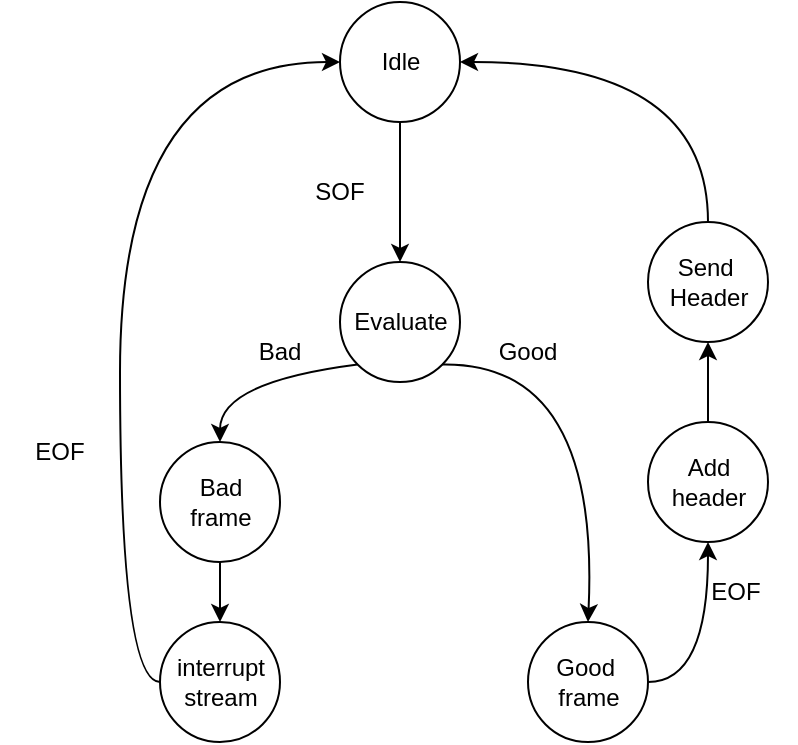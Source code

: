 <mxfile version="17.4.2" type="device" pages="4"><diagram id="m4StFrJrYbT5FVMNDAkQ" name="Page-1"><mxGraphModel dx="1422" dy="1025" grid="1" gridSize="10" guides="1" tooltips="1" connect="1" arrows="1" fold="1" page="1" pageScale="1" pageWidth="827" pageHeight="1169" math="0" shadow="0"><root><mxCell id="0"/><mxCell id="1" parent="0"/><mxCell id="hh__eTk-b0V3TP-qhw_B-10" style="edgeStyle=orthogonalEdgeStyle;rounded=0;orthogonalLoop=1;jettySize=auto;html=1;exitX=0.5;exitY=1;exitDx=0;exitDy=0;entryX=0.5;entryY=0;entryDx=0;entryDy=0;" parent="1" source="hh__eTk-b0V3TP-qhw_B-4" target="hh__eTk-b0V3TP-qhw_B-5" edge="1"><mxGeometry relative="1" as="geometry"/></mxCell><mxCell id="hh__eTk-b0V3TP-qhw_B-4" value="Idle" style="shape=ellipse;html=1;dashed=0;whitespace=wrap;aspect=fixed;perimeter=ellipsePerimeter;" parent="1" vertex="1"><mxGeometry x="370" y="50" width="60" height="60" as="geometry"/></mxCell><mxCell id="hh__eTk-b0V3TP-qhw_B-5" value="Evaluate" style="shape=ellipse;html=1;dashed=0;whitespace=wrap;aspect=fixed;perimeter=ellipsePerimeter;" parent="1" vertex="1"><mxGeometry x="370" y="180" width="60" height="60" as="geometry"/></mxCell><mxCell id="VmQ7VSroE1g4BVAA1qM_-2" style="edgeStyle=orthogonalEdgeStyle;rounded=0;orthogonalLoop=1;jettySize=auto;html=1;exitX=1;exitY=0.5;exitDx=0;exitDy=0;entryX=0.5;entryY=1;entryDx=0;entryDy=0;curved=1;" parent="1" source="hh__eTk-b0V3TP-qhw_B-6" target="VmQ7VSroE1g4BVAA1qM_-1" edge="1"><mxGeometry relative="1" as="geometry"/></mxCell><mxCell id="hh__eTk-b0V3TP-qhw_B-6" value="Good&amp;nbsp;&lt;br&gt;frame" style="shape=ellipse;html=1;dashed=0;whitespace=wrap;aspect=fixed;perimeter=ellipsePerimeter;" parent="1" vertex="1"><mxGeometry x="464" y="360" width="60" height="60" as="geometry"/></mxCell><mxCell id="hh__eTk-b0V3TP-qhw_B-18" style="edgeStyle=orthogonalEdgeStyle;rounded=0;orthogonalLoop=1;jettySize=auto;html=1;exitX=0.5;exitY=1;exitDx=0;exitDy=0;entryX=0.5;entryY=0;entryDx=0;entryDy=0;" parent="1" source="hh__eTk-b0V3TP-qhw_B-7" target="hh__eTk-b0V3TP-qhw_B-9" edge="1"><mxGeometry relative="1" as="geometry"/></mxCell><mxCell id="hh__eTk-b0V3TP-qhw_B-7" value="Bad&lt;br&gt;frame" style="shape=ellipse;html=1;dashed=0;whitespace=wrap;aspect=fixed;perimeter=ellipsePerimeter;" parent="1" vertex="1"><mxGeometry x="280" y="270" width="60" height="60" as="geometry"/></mxCell><mxCell id="hh__eTk-b0V3TP-qhw_B-23" style="edgeStyle=orthogonalEdgeStyle;curved=1;rounded=0;orthogonalLoop=1;jettySize=auto;html=1;exitX=0;exitY=0.5;exitDx=0;exitDy=0;entryX=0;entryY=0.5;entryDx=0;entryDy=0;" parent="1" source="hh__eTk-b0V3TP-qhw_B-9" target="hh__eTk-b0V3TP-qhw_B-4" edge="1"><mxGeometry relative="1" as="geometry"/></mxCell><mxCell id="hh__eTk-b0V3TP-qhw_B-9" value="interrupt&lt;br&gt;stream" style="shape=ellipse;html=1;dashed=0;whitespace=wrap;aspect=fixed;perimeter=ellipsePerimeter;" parent="1" vertex="1"><mxGeometry x="280" y="360" width="60" height="60" as="geometry"/></mxCell><mxCell id="hh__eTk-b0V3TP-qhw_B-12" value="SOF" style="text;html=1;strokeColor=none;fillColor=none;align=center;verticalAlign=middle;whiteSpace=wrap;rounded=0;" parent="1" vertex="1"><mxGeometry x="340" y="130" width="60" height="30" as="geometry"/></mxCell><mxCell id="hh__eTk-b0V3TP-qhw_B-16" value="" style="curved=1;endArrow=classic;html=1;rounded=0;exitX=0;exitY=1;exitDx=0;exitDy=0;entryX=0.5;entryY=0;entryDx=0;entryDy=0;" parent="1" source="hh__eTk-b0V3TP-qhw_B-5" target="hh__eTk-b0V3TP-qhw_B-7" edge="1"><mxGeometry width="50" height="50" relative="1" as="geometry"><mxPoint x="370" y="320" as="sourcePoint"/><mxPoint x="420" y="270" as="targetPoint"/><Array as="points"><mxPoint x="310" y="240"/></Array></mxGeometry></mxCell><mxCell id="hh__eTk-b0V3TP-qhw_B-17" value="" style="curved=1;endArrow=classic;html=1;rounded=0;exitX=1;exitY=1;exitDx=0;exitDy=0;entryX=0.5;entryY=0;entryDx=0;entryDy=0;" parent="1" source="hh__eTk-b0V3TP-qhw_B-5" target="hh__eTk-b0V3TP-qhw_B-6" edge="1"><mxGeometry width="50" height="50" relative="1" as="geometry"><mxPoint x="439.397" y="250.003" as="sourcePoint"/><mxPoint x="360.61" y="288.79" as="targetPoint"/><Array as="points"><mxPoint x="500" y="230"/></Array></mxGeometry></mxCell><mxCell id="hh__eTk-b0V3TP-qhw_B-20" value="EOF" style="text;html=1;strokeColor=none;fillColor=none;align=center;verticalAlign=middle;whiteSpace=wrap;rounded=0;" parent="1" vertex="1"><mxGeometry x="538" y="330" width="60" height="30" as="geometry"/></mxCell><mxCell id="hh__eTk-b0V3TP-qhw_B-21" value="Good" style="text;html=1;strokeColor=none;fillColor=none;align=center;verticalAlign=middle;whiteSpace=wrap;rounded=0;" parent="1" vertex="1"><mxGeometry x="434" y="210" width="60" height="30" as="geometry"/></mxCell><mxCell id="hh__eTk-b0V3TP-qhw_B-22" value="Bad" style="text;html=1;strokeColor=none;fillColor=none;align=center;verticalAlign=middle;whiteSpace=wrap;rounded=0;" parent="1" vertex="1"><mxGeometry x="310" y="210" width="60" height="30" as="geometry"/></mxCell><mxCell id="hh__eTk-b0V3TP-qhw_B-24" value="EOF" style="text;html=1;strokeColor=none;fillColor=none;align=center;verticalAlign=middle;whiteSpace=wrap;rounded=0;" parent="1" vertex="1"><mxGeometry x="200" y="260" width="60" height="30" as="geometry"/></mxCell><mxCell id="2ZdvGlFPmjHCGZZuNr8i-1" style="edgeStyle=orthogonalEdgeStyle;rounded=0;orthogonalLoop=1;jettySize=auto;html=1;exitX=0.5;exitY=0;exitDx=0;exitDy=0;entryX=0.5;entryY=1;entryDx=0;entryDy=0;endArrow=classic;endFill=1;curved=1;" parent="1" source="VmQ7VSroE1g4BVAA1qM_-1" target="xS38RMAFQyDPEjz8Hj9H-1" edge="1"><mxGeometry relative="1" as="geometry"/></mxCell><mxCell id="VmQ7VSroE1g4BVAA1qM_-1" value="Add&lt;br&gt;header" style="shape=ellipse;html=1;dashed=0;whitespace=wrap;aspect=fixed;perimeter=ellipsePerimeter;" parent="1" vertex="1"><mxGeometry x="524" y="260" width="60" height="60" as="geometry"/></mxCell><mxCell id="2ZdvGlFPmjHCGZZuNr8i-2" style="edgeStyle=orthogonalEdgeStyle;curved=1;rounded=0;orthogonalLoop=1;jettySize=auto;html=1;exitX=0.5;exitY=0;exitDx=0;exitDy=0;entryX=1;entryY=0.5;entryDx=0;entryDy=0;endArrow=classic;endFill=1;" parent="1" source="xS38RMAFQyDPEjz8Hj9H-1" target="hh__eTk-b0V3TP-qhw_B-4" edge="1"><mxGeometry relative="1" as="geometry"/></mxCell><mxCell id="xS38RMAFQyDPEjz8Hj9H-1" value="Send&amp;nbsp;&lt;br&gt;Header" style="shape=ellipse;html=1;dashed=0;whitespace=wrap;aspect=fixed;perimeter=ellipsePerimeter;" parent="1" vertex="1"><mxGeometry x="524" y="160" width="60" height="60" as="geometry"/></mxCell></root></mxGraphModel></diagram><diagram id="M4WZicV469R8QLiKNT86" name="Page-2"><mxGraphModel dx="2249" dy="1025" grid="1" gridSize="10" guides="1" tooltips="1" connect="1" arrows="1" fold="1" page="1" pageScale="1" pageWidth="827" pageHeight="1169" math="0" shadow="0"><root><mxCell id="0"/><mxCell id="1" parent="0"/><mxCell id="hK7jlEs4atZ8HCxLBEQz-1" value="FMAC_Filter" style="rounded=0;whiteSpace=wrap;html=1;" parent="1" vertex="1"><mxGeometry x="260" y="120" width="120" height="60" as="geometry"/></mxCell><mxCell id="hK7jlEs4atZ8HCxLBEQz-2" style="edgeStyle=orthogonalEdgeStyle;rounded=0;orthogonalLoop=1;jettySize=auto;html=1;entryX=0;entryY=0.5;entryDx=0;entryDy=0;endArrow=none;endFill=0;" parent="1" source="hK7jlEs4atZ8HCxLBEQz-3" target="hK7jlEs4atZ8HCxLBEQz-1" edge="1"><mxGeometry x="400" y="420" relative="1" as="geometry"/></mxCell><mxCell id="hK7jlEs4atZ8HCxLBEQz-3" value="FMAC" style="rounded=0;whiteSpace=wrap;html=1;" parent="1" vertex="1"><mxGeometry x="70" y="120" width="120" height="60" as="geometry"/></mxCell><mxCell id="hK7jlEs4atZ8HCxLBEQz-4" value="CircBuffer" style="rounded=0;whiteSpace=wrap;html=1;" parent="1" vertex="1"><mxGeometry x="470" y="120" width="120" height="60" as="geometry"/></mxCell><mxCell id="hK7jlEs4atZ8HCxLBEQz-5" value="" style="endArrow=none;html=1;rounded=0;exitX=1;exitY=0.25;exitDx=0;exitDy=0;" parent="1" source="hK7jlEs4atZ8HCxLBEQz-1" edge="1"><mxGeometry width="50" height="50" relative="1" as="geometry"><mxPoint x="420" y="160" as="sourcePoint"/><mxPoint x="470" y="135" as="targetPoint"/></mxGeometry></mxCell><mxCell id="hK7jlEs4atZ8HCxLBEQz-6" value="" style="endArrow=none;html=1;rounded=0;" parent="1" edge="1"><mxGeometry width="50" height="50" relative="1" as="geometry"><mxPoint x="400" y="150" as="sourcePoint"/><mxPoint x="420" y="120" as="targetPoint"/></mxGeometry></mxCell><mxCell id="hK7jlEs4atZ8HCxLBEQz-7" value="19" style="text;html=1;strokeColor=none;fillColor=none;align=center;verticalAlign=middle;whiteSpace=wrap;rounded=0;" parent="1" vertex="1"><mxGeometry x="380" y="92" width="60" height="30" as="geometry"/></mxCell><mxCell id="hK7jlEs4atZ8HCxLBEQz-8" value="filter_bus" style="text;html=1;strokeColor=none;fillColor=none;align=center;verticalAlign=middle;whiteSpace=wrap;rounded=0;" parent="1" vertex="1"><mxGeometry x="413" y="113" width="60" height="30" as="geometry"/></mxCell><mxCell id="hK7jlEs4atZ8HCxLBEQz-9" value="" style="rounded=1;whiteSpace=wrap;html=1;fillColor=none;dashed=1;" parent="1" vertex="1"><mxGeometry x="60" y="70" width="560" height="180" as="geometry"/></mxCell><mxCell id="hK7jlEs4atZ8HCxLBEQz-10" value="AXI-S" style="text;html=1;strokeColor=none;fillColor=none;align=center;verticalAlign=middle;whiteSpace=wrap;rounded=0;" parent="1" vertex="1"><mxGeometry x="195" y="126" width="60" height="30" as="geometry"/></mxCell><mxCell id="hK7jlEs4atZ8HCxLBEQz-11" value="FShark" style="text;html=1;strokeColor=none;fillColor=none;align=center;verticalAlign=middle;whiteSpace=wrap;rounded=0;dashed=1;" parent="1" vertex="1"><mxGeometry x="100" y="70" width="60" height="30" as="geometry"/></mxCell><mxCell id="hK7jlEs4atZ8HCxLBEQz-14" value="" style="group" parent="1" vertex="1" connectable="0"><mxGeometry x="120" y="430" width="60" height="120" as="geometry"/></mxCell><mxCell id="hK7jlEs4atZ8HCxLBEQz-12" value="" style="rounded=0;whiteSpace=wrap;html=1;rotation=-90;" parent="hK7jlEs4atZ8HCxLBEQz-14" vertex="1"><mxGeometry x="-30" y="30" width="120" height="60" as="geometry"/></mxCell><mxCell id="hK7jlEs4atZ8HCxLBEQz-13" value="" style="triangle;whiteSpace=wrap;html=1;rotation=-90;" parent="hK7jlEs4atZ8HCxLBEQz-14" vertex="1"><mxGeometry x="24.0" y="108" width="10" height="13.33" as="geometry"/></mxCell><mxCell id="hK7jlEs4atZ8HCxLBEQz-15" value="Head" style="text;html=1;strokeColor=none;fillColor=none;align=center;verticalAlign=middle;whiteSpace=wrap;rounded=0;" parent="1" vertex="1"><mxGeometry x="190" y="435" width="60" height="30" as="geometry"/></mxCell><mxCell id="hK7jlEs4atZ8HCxLBEQz-28" style="edgeStyle=orthogonalEdgeStyle;rounded=0;orthogonalLoop=1;jettySize=auto;html=1;exitX=1;exitY=0.5;exitDx=0;exitDy=0;entryX=0;entryY=0.25;entryDx=0;entryDy=0;endArrow=none;endFill=0;" parent="1" source="hK7jlEs4atZ8HCxLBEQz-16" target="hK7jlEs4atZ8HCxLBEQz-17" edge="1"><mxGeometry relative="1" as="geometry"/></mxCell><mxCell id="hK7jlEs4atZ8HCxLBEQz-16" value="-" style="rounded=0;whiteSpace=wrap;html=1;" parent="1" vertex="1"><mxGeometry x="260" y="600" width="20" height="20" as="geometry"/></mxCell><mxCell id="hK7jlEs4atZ8HCxLBEQz-29" style="edgeStyle=orthogonalEdgeStyle;rounded=0;orthogonalLoop=1;jettySize=auto;html=1;exitX=1;exitY=0.5;exitDx=0;exitDy=0;entryX=0;entryY=0.65;entryDx=0;entryDy=3;entryPerimeter=0;endArrow=none;endFill=0;" parent="1" source="hK7jlEs4atZ8HCxLBEQz-17" target="hK7jlEs4atZ8HCxLBEQz-18" edge="1"><mxGeometry relative="1" as="geometry"/></mxCell><mxCell id="hK7jlEs4atZ8HCxLBEQz-17" value="-" style="rounded=0;whiteSpace=wrap;html=1;" parent="1" vertex="1"><mxGeometry x="330" y="605" width="20" height="20" as="geometry"/></mxCell><mxCell id="hK7jlEs4atZ8HCxLBEQz-31" style="edgeStyle=orthogonalEdgeStyle;rounded=0;orthogonalLoop=1;jettySize=auto;html=1;exitX=1;exitY=0.5;exitDx=0;exitDy=-5;exitPerimeter=0;entryX=0;entryY=0.5;entryDx=0;entryDy=0;endArrow=none;endFill=0;" parent="1" source="hK7jlEs4atZ8HCxLBEQz-18" target="hK7jlEs4atZ8HCxLBEQz-30" edge="1"><mxGeometry relative="1" as="geometry"/></mxCell><mxCell id="hK7jlEs4atZ8HCxLBEQz-18" value="Mux" style="shadow=0;dashed=0;align=center;html=1;strokeWidth=1;shape=mxgraph.electrical.abstract.mux2;" parent="1" vertex="1"><mxGeometry x="390" y="465" width="80" height="120" as="geometry"/></mxCell><mxCell id="hK7jlEs4atZ8HCxLBEQz-19" style="edgeStyle=orthogonalEdgeStyle;rounded=0;orthogonalLoop=1;jettySize=auto;html=1;exitX=0.75;exitY=1;exitDx=0;exitDy=0;entryX=0;entryY=0.217;entryDx=0;entryDy=3;entryPerimeter=0;endArrow=none;endFill=0;" parent="1" source="hK7jlEs4atZ8HCxLBEQz-12" target="hK7jlEs4atZ8HCxLBEQz-18" edge="1"><mxGeometry relative="1" as="geometry"/></mxCell><mxCell id="hK7jlEs4atZ8HCxLBEQz-20" value="" style="endArrow=none;html=1;rounded=0;entryX=0;entryY=0.75;entryDx=0;entryDy=0;" parent="1" target="hK7jlEs4atZ8HCxLBEQz-16" edge="1"><mxGeometry width="50" height="50" relative="1" as="geometry"><mxPoint x="200" y="615" as="sourcePoint"/><mxPoint x="230" y="680" as="targetPoint"/></mxGeometry></mxCell><mxCell id="hK7jlEs4atZ8HCxLBEQz-21" value="tdata" style="text;html=1;strokeColor=none;fillColor=none;align=center;verticalAlign=middle;whiteSpace=wrap;rounded=0;" parent="1" vertex="1"><mxGeometry x="150" y="600" width="60" height="30" as="geometry"/></mxCell><mxCell id="hK7jlEs4atZ8HCxLBEQz-22" value="" style="endArrow=none;html=1;rounded=0;entryX=0.375;entryY=1;entryDx=10;entryDy=0;entryPerimeter=0;" parent="1" target="hK7jlEs4atZ8HCxLBEQz-18" edge="1"><mxGeometry width="50" height="50" relative="1" as="geometry"><mxPoint x="430" y="640" as="sourcePoint"/><mxPoint x="290" y="690" as="targetPoint"/></mxGeometry></mxCell><mxCell id="hK7jlEs4atZ8HCxLBEQz-23" value="addHeader" style="text;html=1;strokeColor=none;fillColor=none;align=center;verticalAlign=middle;whiteSpace=wrap;rounded=0;" parent="1" vertex="1"><mxGeometry x="400" y="635" width="60" height="30" as="geometry"/></mxCell><mxCell id="hK7jlEs4atZ8HCxLBEQz-25" value="" style="endArrow=none;html=1;rounded=0;entryX=0;entryY=0.25;entryDx=0;entryDy=0;" parent="1" target="hK7jlEs4atZ8HCxLBEQz-16" edge="1"><mxGeometry width="50" height="50" relative="1" as="geometry"><mxPoint x="240" y="460" as="sourcePoint"/><mxPoint x="240" y="610" as="targetPoint"/><Array as="points"><mxPoint x="240" y="605"/></Array></mxGeometry></mxCell><mxCell id="hK7jlEs4atZ8HCxLBEQz-26" value="2.U" style="text;html=1;strokeColor=none;fillColor=none;align=center;verticalAlign=middle;whiteSpace=wrap;rounded=0;" parent="1" vertex="1"><mxGeometry x="280" y="630" width="60" height="30" as="geometry"/></mxCell><mxCell id="hK7jlEs4atZ8HCxLBEQz-27" value="" style="endArrow=none;html=1;rounded=0;entryX=0;entryY=0.75;entryDx=0;entryDy=0;" parent="1" target="hK7jlEs4atZ8HCxLBEQz-17" edge="1"><mxGeometry width="50" height="50" relative="1" as="geometry"><mxPoint x="310" y="639" as="sourcePoint"/><mxPoint x="360" y="620" as="targetPoint"/><Array as="points"><mxPoint x="310" y="620"/></Array></mxGeometry></mxCell><mxCell id="hK7jlEs4atZ8HCxLBEQz-30" value="BRAM" style="whiteSpace=wrap;html=1;aspect=fixed;" parent="1" vertex="1"><mxGeometry x="570" y="480" width="80" height="80" as="geometry"/></mxCell><mxCell id="UsrIGAIpD1R8NeFGmr4h-4" style="edgeStyle=orthogonalEdgeStyle;curved=1;rounded=0;orthogonalLoop=1;jettySize=auto;html=1;entryX=0.75;entryY=0;entryDx=0;entryDy=0;endArrow=classic;endFill=1;" parent="1" target="hK7jlEs4atZ8HCxLBEQz-12" edge="1"><mxGeometry relative="1" as="geometry"><mxPoint x="40" y="460" as="sourcePoint"/></mxGeometry></mxCell><mxCell id="UsrIGAIpD1R8NeFGmr4h-7" style="edgeStyle=orthogonalEdgeStyle;rounded=0;orthogonalLoop=1;jettySize=auto;html=1;exitX=0.5;exitY=0;exitDx=0;exitDy=0;entryX=0;entryY=0.75;entryDx=0;entryDy=0;endArrow=none;endFill=0;" parent="1" source="UsrIGAIpD1R8NeFGmr4h-2" target="UsrIGAIpD1R8NeFGmr4h-6" edge="1"><mxGeometry relative="1" as="geometry"><Array as="points"><mxPoint y="490"/><mxPoint y="465"/></Array></mxGeometry></mxCell><mxCell id="UsrIGAIpD1R8NeFGmr4h-2" value="1.U" style="text;html=1;strokeColor=none;fillColor=none;align=center;verticalAlign=middle;whiteSpace=wrap;rounded=0;" parent="1" vertex="1"><mxGeometry x="-20" y="490" width="60" height="30" as="geometry"/></mxCell><mxCell id="UsrIGAIpD1R8NeFGmr4h-5" value="" style="endArrow=none;html=1;rounded=0;exitX=-0.069;exitY=0.843;exitDx=0;exitDy=0;exitPerimeter=0;edgeStyle=orthogonalEdgeStyle;entryX=0;entryY=0.25;entryDx=0;entryDy=0;" parent="1" source="hK7jlEs4atZ8HCxLBEQz-15" target="UsrIGAIpD1R8NeFGmr4h-6" edge="1"><mxGeometry width="50" height="50" relative="1" as="geometry"><mxPoint x="140" y="450" as="sourcePoint"/><mxPoint x="30" y="430" as="targetPoint"/><Array as="points"><mxPoint x="200" y="460"/><mxPoint x="200" y="390"/><mxPoint x="10" y="390"/><mxPoint x="10" y="455"/></Array></mxGeometry></mxCell><mxCell id="UsrIGAIpD1R8NeFGmr4h-6" value="+" style="rounded=0;whiteSpace=wrap;html=1;" parent="1" vertex="1"><mxGeometry x="20" y="450" width="20" height="20" as="geometry"/></mxCell><mxCell id="UsrIGAIpD1R8NeFGmr4h-8" value="" style="endArrow=none;html=1;rounded=0;entryX=0.25;entryY=0;entryDx=0;entryDy=0;" parent="1" target="hK7jlEs4atZ8HCxLBEQz-12" edge="1"><mxGeometry width="50" height="50" relative="1" as="geometry"><mxPoint x="60" y="520" as="sourcePoint"/><mxPoint x="90" y="540" as="targetPoint"/></mxGeometry></mxCell><mxCell id="UsrIGAIpD1R8NeFGmr4h-9" value="valid" style="text;html=1;strokeColor=none;fillColor=none;align=center;verticalAlign=middle;whiteSpace=wrap;rounded=0;" parent="1" vertex="1"><mxGeometry x="10" y="505" width="60" height="30" as="geometry"/></mxCell><mxCell id="UsrIGAIpD1R8NeFGmr4h-10" value="en" style="text;html=1;strokeColor=none;fillColor=none;align=center;verticalAlign=middle;whiteSpace=wrap;rounded=0;" parent="1" vertex="1"><mxGeometry x="97" y="504" width="60" height="30" as="geometry"/></mxCell><mxCell id="UsrIGAIpD1R8NeFGmr4h-11" value="address" style="text;html=1;strokeColor=none;fillColor=none;align=center;verticalAlign=middle;whiteSpace=wrap;rounded=0;" parent="1" vertex="1"><mxGeometry x="460" y="500" width="60" height="30" as="geometry"/></mxCell><mxCell id="UsrIGAIpD1R8NeFGmr4h-20" style="edgeStyle=orthogonalEdgeStyle;rounded=0;orthogonalLoop=1;jettySize=auto;html=1;exitX=0.375;exitY=1;exitDx=10;exitDy=0;exitPerimeter=0;entryX=0.5;entryY=0;entryDx=0;entryDy=0;endArrow=none;endFill=0;" parent="1" source="UsrIGAIpD1R8NeFGmr4h-15" target="UsrIGAIpD1R8NeFGmr4h-19" edge="1"><mxGeometry relative="1" as="geometry"/></mxCell><mxCell id="UsrIGAIpD1R8NeFGmr4h-21" style="edgeStyle=orthogonalEdgeStyle;rounded=0;orthogonalLoop=1;jettySize=auto;html=1;exitX=0;exitY=0.65;exitDx=0;exitDy=3;exitPerimeter=0;endArrow=none;endFill=0;startArrow=none;" parent="1" source="UsrIGAIpD1R8NeFGmr4h-41" edge="1"><mxGeometry relative="1" as="geometry"><mxPoint x="290" y="960" as="targetPoint"/></mxGeometry></mxCell><mxCell id="UsrIGAIpD1R8NeFGmr4h-55" style="edgeStyle=orthogonalEdgeStyle;rounded=0;orthogonalLoop=1;jettySize=auto;html=1;exitX=1;exitY=0.5;exitDx=0;exitDy=-5;exitPerimeter=0;entryX=0;entryY=0.217;entryDx=0;entryDy=3;entryPerimeter=0;endArrow=none;endFill=0;" parent="1" source="UsrIGAIpD1R8NeFGmr4h-15" target="UsrIGAIpD1R8NeFGmr4h-49" edge="1"><mxGeometry relative="1" as="geometry"/></mxCell><mxCell id="UsrIGAIpD1R8NeFGmr4h-15" value="Mux" style="shadow=0;dashed=0;align=center;html=1;strokeWidth=1;shape=mxgraph.electrical.abstract.mux2;" parent="1" vertex="1"><mxGeometry x="393" y="840" width="80" height="120" as="geometry"/></mxCell><mxCell id="UsrIGAIpD1R8NeFGmr4h-19" value="flushFrame" style="text;html=1;strokeColor=none;fillColor=none;align=center;verticalAlign=middle;whiteSpace=wrap;rounded=0;" parent="1" vertex="1"><mxGeometry x="403" y="1000" width="60" height="30" as="geometry"/></mxCell><mxCell id="UsrIGAIpD1R8NeFGmr4h-28" value="" style="group" parent="1" vertex="1" connectable="0"><mxGeometry x="160" y="810" width="60" height="120" as="geometry"/></mxCell><mxCell id="UsrIGAIpD1R8NeFGmr4h-29" value="" style="rounded=0;whiteSpace=wrap;html=1;rotation=-90;" parent="UsrIGAIpD1R8NeFGmr4h-28" vertex="1"><mxGeometry x="-30" y="30" width="120" height="60" as="geometry"/></mxCell><mxCell id="UsrIGAIpD1R8NeFGmr4h-30" value="" style="triangle;whiteSpace=wrap;html=1;rotation=-90;" parent="UsrIGAIpD1R8NeFGmr4h-28" vertex="1"><mxGeometry x="24.0" y="108" width="10" height="13.33" as="geometry"/></mxCell><mxCell id="UsrIGAIpD1R8NeFGmr4h-31" style="edgeStyle=orthogonalEdgeStyle;curved=1;rounded=0;orthogonalLoop=1;jettySize=auto;html=1;entryX=0.75;entryY=0;entryDx=0;entryDy=0;endArrow=classic;endFill=1;" parent="1" target="UsrIGAIpD1R8NeFGmr4h-29" edge="1"><mxGeometry relative="1" as="geometry"><mxPoint x="80" y="840" as="sourcePoint"/></mxGeometry></mxCell><mxCell id="UsrIGAIpD1R8NeFGmr4h-32" style="edgeStyle=orthogonalEdgeStyle;rounded=0;orthogonalLoop=1;jettySize=auto;html=1;exitX=0.5;exitY=0;exitDx=0;exitDy=0;entryX=0;entryY=0.75;entryDx=0;entryDy=0;endArrow=none;endFill=0;" parent="1" source="UsrIGAIpD1R8NeFGmr4h-33" target="UsrIGAIpD1R8NeFGmr4h-35" edge="1"><mxGeometry relative="1" as="geometry"><Array as="points"><mxPoint x="40" y="870"/><mxPoint x="40" y="845"/></Array></mxGeometry></mxCell><mxCell id="UsrIGAIpD1R8NeFGmr4h-33" value="1.U" style="text;html=1;strokeColor=none;fillColor=none;align=center;verticalAlign=middle;whiteSpace=wrap;rounded=0;" parent="1" vertex="1"><mxGeometry x="20" y="870" width="60" height="30" as="geometry"/></mxCell><mxCell id="UsrIGAIpD1R8NeFGmr4h-34" value="" style="endArrow=none;html=1;rounded=0;exitX=0.75;exitY=1;exitDx=0;exitDy=0;edgeStyle=orthogonalEdgeStyle;entryX=0;entryY=0.25;entryDx=0;entryDy=0;" parent="1" source="UsrIGAIpD1R8NeFGmr4h-29" target="UsrIGAIpD1R8NeFGmr4h-35" edge="1"><mxGeometry width="50" height="50" relative="1" as="geometry"><mxPoint x="225.86" y="840.29" as="sourcePoint"/><mxPoint x="70" y="810" as="targetPoint"/><Array as="points"><mxPoint x="240" y="840"/><mxPoint x="240" y="770"/><mxPoint x="50" y="770"/><mxPoint x="50" y="835"/></Array></mxGeometry></mxCell><mxCell id="UsrIGAIpD1R8NeFGmr4h-35" value="+" style="rounded=0;whiteSpace=wrap;html=1;" parent="1" vertex="1"><mxGeometry x="60" y="830" width="20" height="20" as="geometry"/></mxCell><mxCell id="UsrIGAIpD1R8NeFGmr4h-36" value="" style="endArrow=none;html=1;rounded=0;entryX=0.25;entryY=0;entryDx=0;entryDy=0;" parent="1" target="UsrIGAIpD1R8NeFGmr4h-29" edge="1"><mxGeometry width="50" height="50" relative="1" as="geometry"><mxPoint x="100" y="900" as="sourcePoint"/><mxPoint x="130" y="920" as="targetPoint"/></mxGeometry></mxCell><mxCell id="UsrIGAIpD1R8NeFGmr4h-37" value="valid" style="text;html=1;strokeColor=none;fillColor=none;align=center;verticalAlign=middle;whiteSpace=wrap;rounded=0;" parent="1" vertex="1"><mxGeometry x="50" y="885" width="60" height="30" as="geometry"/></mxCell><mxCell id="UsrIGAIpD1R8NeFGmr4h-38" value="en" style="text;html=1;strokeColor=none;fillColor=none;align=center;verticalAlign=middle;whiteSpace=wrap;rounded=0;" parent="1" vertex="1"><mxGeometry x="137" y="884" width="60" height="30" as="geometry"/></mxCell><mxCell id="UsrIGAIpD1R8NeFGmr4h-39" value="" style="endArrow=none;html=1;rounded=0;exitX=0;exitY=0.217;exitDx=0;exitDy=3;exitPerimeter=0;entryX=0.75;entryY=1;entryDx=0;entryDy=0;" parent="1" source="UsrIGAIpD1R8NeFGmr4h-15" target="UsrIGAIpD1R8NeFGmr4h-29" edge="1"><mxGeometry width="50" height="50" relative="1" as="geometry"><mxPoint x="320" y="880" as="sourcePoint"/><mxPoint x="370" y="830" as="targetPoint"/><Array as="points"><mxPoint x="360" y="869"/><mxPoint x="360" y="840"/></Array></mxGeometry></mxCell><mxCell id="UsrIGAIpD1R8NeFGmr4h-40" value="Head" style="text;html=1;strokeColor=none;fillColor=none;align=center;verticalAlign=middle;whiteSpace=wrap;rounded=0;" parent="1" vertex="1"><mxGeometry x="230" y="820" width="60" height="30" as="geometry"/></mxCell><mxCell id="UsrIGAIpD1R8NeFGmr4h-41" value="-" style="rounded=0;whiteSpace=wrap;html=1;" parent="1" vertex="1"><mxGeometry x="270" y="950" width="20" height="20" as="geometry"/></mxCell><mxCell id="UsrIGAIpD1R8NeFGmr4h-42" value="" style="edgeStyle=orthogonalEdgeStyle;rounded=0;orthogonalLoop=1;jettySize=auto;html=1;exitX=0;exitY=0.65;exitDx=0;exitDy=3;exitPerimeter=0;endArrow=none;endFill=0;" parent="1" source="UsrIGAIpD1R8NeFGmr4h-15" target="UsrIGAIpD1R8NeFGmr4h-41" edge="1"><mxGeometry relative="1" as="geometry"><mxPoint x="290" y="960" as="targetPoint"/><mxPoint x="393" y="921" as="sourcePoint"/></mxGeometry></mxCell><mxCell id="UsrIGAIpD1R8NeFGmr4h-43" style="edgeStyle=orthogonalEdgeStyle;rounded=0;orthogonalLoop=1;jettySize=auto;html=1;exitX=0.75;exitY=1;exitDx=0;exitDy=0;entryX=0;entryY=0.25;entryDx=0;entryDy=0;endArrow=none;endFill=0;" parent="1" source="UsrIGAIpD1R8NeFGmr4h-29" target="UsrIGAIpD1R8NeFGmr4h-41" edge="1"><mxGeometry relative="1" as="geometry"/></mxCell><mxCell id="UsrIGAIpD1R8NeFGmr4h-45" style="edgeStyle=orthogonalEdgeStyle;rounded=0;orthogonalLoop=1;jettySize=auto;html=1;exitX=1;exitY=0.5;exitDx=0;exitDy=0;entryX=0;entryY=0.75;entryDx=0;entryDy=0;endArrow=none;endFill=0;" parent="1" source="UsrIGAIpD1R8NeFGmr4h-44" target="UsrIGAIpD1R8NeFGmr4h-41" edge="1"><mxGeometry relative="1" as="geometry"/></mxCell><mxCell id="UsrIGAIpD1R8NeFGmr4h-44" value="tdata" style="text;html=1;strokeColor=none;fillColor=none;align=center;verticalAlign=middle;whiteSpace=wrap;rounded=0;" parent="1" vertex="1"><mxGeometry x="170" y="970" width="60" height="30" as="geometry"/></mxCell><mxCell id="UsrIGAIpD1R8NeFGmr4h-46" style="edgeStyle=orthogonalEdgeStyle;rounded=0;orthogonalLoop=1;jettySize=auto;html=1;exitX=1;exitY=0.5;exitDx=0;exitDy=0;entryX=0;entryY=0.65;entryDx=0;entryDy=3;entryPerimeter=0;endArrow=none;endFill=0;" parent="1" source="UsrIGAIpD1R8NeFGmr4h-47" target="UsrIGAIpD1R8NeFGmr4h-49" edge="1"><mxGeometry relative="1" as="geometry"/></mxCell><mxCell id="UsrIGAIpD1R8NeFGmr4h-58" style="edgeStyle=orthogonalEdgeStyle;rounded=0;orthogonalLoop=1;jettySize=auto;html=1;exitX=0;exitY=0.25;exitDx=0;exitDy=0;endArrow=none;endFill=0;" parent="1" source="UsrIGAIpD1R8NeFGmr4h-47" edge="1"><mxGeometry relative="1" as="geometry"><mxPoint x="250" y="985" as="targetPoint"/><Array as="points"><mxPoint x="480" y="985"/><mxPoint x="480" y="1040"/><mxPoint x="250" y="1040"/></Array></mxGeometry></mxCell><mxCell id="UsrIGAIpD1R8NeFGmr4h-47" value="-" style="rounded=0;whiteSpace=wrap;html=1;" parent="1" vertex="1"><mxGeometry x="520" y="980" width="20" height="20" as="geometry"/></mxCell><mxCell id="UsrIGAIpD1R8NeFGmr4h-48" style="edgeStyle=orthogonalEdgeStyle;rounded=0;orthogonalLoop=1;jettySize=auto;html=1;exitX=1;exitY=0.5;exitDx=0;exitDy=-5;exitPerimeter=0;entryX=0;entryY=0.5;entryDx=0;entryDy=0;endArrow=none;endFill=0;" parent="1" source="UsrIGAIpD1R8NeFGmr4h-49" target="UsrIGAIpD1R8NeFGmr4h-53" edge="1"><mxGeometry relative="1" as="geometry"/></mxCell><mxCell id="UsrIGAIpD1R8NeFGmr4h-49" value="Mux" style="shadow=0;dashed=0;align=center;html=1;strokeWidth=1;shape=mxgraph.electrical.abstract.mux2;" parent="1" vertex="1"><mxGeometry x="580" y="840" width="80" height="120" as="geometry"/></mxCell><mxCell id="UsrIGAIpD1R8NeFGmr4h-50" value="" style="endArrow=none;html=1;rounded=0;entryX=0.375;entryY=1;entryDx=10;entryDy=0;entryPerimeter=0;" parent="1" target="UsrIGAIpD1R8NeFGmr4h-49" edge="1"><mxGeometry width="50" height="50" relative="1" as="geometry"><mxPoint x="620" y="1015" as="sourcePoint"/><mxPoint x="480" y="1065" as="targetPoint"/></mxGeometry></mxCell><mxCell id="UsrIGAIpD1R8NeFGmr4h-51" value="addHeader" style="text;html=1;strokeColor=none;fillColor=none;align=center;verticalAlign=middle;whiteSpace=wrap;rounded=0;" parent="1" vertex="1"><mxGeometry x="590" y="1010" width="60" height="30" as="geometry"/></mxCell><mxCell id="UsrIGAIpD1R8NeFGmr4h-52" value="" style="endArrow=none;html=1;rounded=0;entryX=0;entryY=0.75;entryDx=0;entryDy=0;" parent="1" target="UsrIGAIpD1R8NeFGmr4h-47" edge="1"><mxGeometry width="50" height="50" relative="1" as="geometry"><mxPoint x="500" y="1014" as="sourcePoint"/><mxPoint x="550" y="995" as="targetPoint"/><Array as="points"><mxPoint x="500" y="995"/></Array></mxGeometry></mxCell><mxCell id="UsrIGAIpD1R8NeFGmr4h-53" value="BRAM" style="whiteSpace=wrap;html=1;aspect=fixed;" parent="1" vertex="1"><mxGeometry x="760" y="855" width="80" height="80" as="geometry"/></mxCell><mxCell id="UsrIGAIpD1R8NeFGmr4h-54" value="address" style="text;html=1;strokeColor=none;fillColor=none;align=center;verticalAlign=middle;whiteSpace=wrap;rounded=0;" parent="1" vertex="1"><mxGeometry x="650" y="875" width="60" height="30" as="geometry"/></mxCell><mxCell id="UsrIGAIpD1R8NeFGmr4h-56" value="2.U" style="text;html=1;strokeColor=none;fillColor=none;align=center;verticalAlign=middle;whiteSpace=wrap;rounded=0;" parent="1" vertex="1"><mxGeometry x="469" y="1008" width="60" height="30" as="geometry"/></mxCell><mxCell id="UsrIGAIpD1R8NeFGmr4h-59" value="Head" style="text;html=1;strokeColor=none;fillColor=none;align=center;verticalAlign=middle;whiteSpace=wrap;rounded=0;" parent="1" vertex="1"><mxGeometry x="470" y="870" width="60" height="30" as="geometry"/></mxCell></root></mxGraphModel></diagram><diagram id="HyoDuWf5V2j_KzUJ7k0m" name="Page-3"><mxGraphModel dx="1422" dy="1025" grid="1" gridSize="10" guides="1" tooltips="1" connect="1" arrows="1" fold="1" page="1" pageScale="1" pageWidth="827" pageHeight="1169" math="0" shadow="0"><root><mxCell id="0"/><mxCell id="1" parent="0"/><mxCell id="Fbqycj3SO1hb0_8Y09KB-1" value="" style="group" parent="1" vertex="1" connectable="0"><mxGeometry x="40" y="120" width="60" height="120" as="geometry"/></mxCell><mxCell id="Fbqycj3SO1hb0_8Y09KB-2" value="Head" style="rounded=0;whiteSpace=wrap;html=1;rotation=-90;" parent="Fbqycj3SO1hb0_8Y09KB-1" vertex="1"><mxGeometry x="-30" y="30" width="120" height="60" as="geometry"/></mxCell><mxCell id="Fbqycj3SO1hb0_8Y09KB-3" value="" style="triangle;whiteSpace=wrap;html=1;rotation=-90;" parent="Fbqycj3SO1hb0_8Y09KB-1" vertex="1"><mxGeometry x="24.0" y="108" width="10" height="13.33" as="geometry"/></mxCell><mxCell id="Fbqycj3SO1hb0_8Y09KB-53" style="edgeStyle=orthogonalEdgeStyle;rounded=0;orthogonalLoop=1;jettySize=auto;html=1;exitX=1;exitY=0.5;exitDx=0;exitDy=0;entryX=0.5;entryY=0;entryDx=0;entryDy=0;fontSize=8;endArrow=none;endFill=0;" parent="1" source="Fbqycj3SO1hb0_8Y09KB-4" target="Fbqycj3SO1hb0_8Y09KB-51" edge="1"><mxGeometry relative="1" as="geometry"/></mxCell><mxCell id="Fbqycj3SO1hb0_8Y09KB-4" value="==" style="whiteSpace=wrap;html=1;aspect=fixed;" parent="1" vertex="1"><mxGeometry x="230" y="400" width="20" height="20" as="geometry"/></mxCell><mxCell id="Fbqycj3SO1hb0_8Y09KB-5" value="" style="group" parent="1" vertex="1" connectable="0"><mxGeometry x="40" y="260" width="60" height="120" as="geometry"/></mxCell><mxCell id="Fbqycj3SO1hb0_8Y09KB-6" value="Tail" style="rounded=0;whiteSpace=wrap;html=1;rotation=-90;" parent="Fbqycj3SO1hb0_8Y09KB-5" vertex="1"><mxGeometry x="-30" y="30" width="120" height="60" as="geometry"/></mxCell><mxCell id="Fbqycj3SO1hb0_8Y09KB-7" value="" style="triangle;whiteSpace=wrap;html=1;rotation=-90;" parent="Fbqycj3SO1hb0_8Y09KB-5" vertex="1"><mxGeometry x="24.0" y="108" width="10" height="13.33" as="geometry"/></mxCell><mxCell id="Fbqycj3SO1hb0_8Y09KB-8" style="edgeStyle=orthogonalEdgeStyle;rounded=0;orthogonalLoop=1;jettySize=auto;html=1;exitX=0.5;exitY=1;exitDx=0;exitDy=0;entryX=0;entryY=0.75;entryDx=0;entryDy=0;endArrow=none;endFill=0;" parent="1" source="Fbqycj3SO1hb0_8Y09KB-6" target="Fbqycj3SO1hb0_8Y09KB-4" edge="1"><mxGeometry relative="1" as="geometry"><Array as="points"><mxPoint x="130" y="320"/><mxPoint x="130" y="415"/></Array></mxGeometry></mxCell><mxCell id="Fbqycj3SO1hb0_8Y09KB-9" style="edgeStyle=orthogonalEdgeStyle;rounded=0;orthogonalLoop=1;jettySize=auto;html=1;exitX=0.5;exitY=1;exitDx=0;exitDy=0;entryX=0;entryY=0.25;entryDx=0;entryDy=0;endArrow=none;endFill=0;" parent="1" source="Fbqycj3SO1hb0_8Y09KB-2" target="Fbqycj3SO1hb0_8Y09KB-4" edge="1"><mxGeometry relative="1" as="geometry"/></mxCell><mxCell id="Fbqycj3SO1hb0_8Y09KB-13" value="" style="endArrow=none;html=1;rounded=0;entryX=0;entryY=0.25;entryDx=0;entryDy=0;" parent="1" target="Fbqycj3SO1hb0_8Y09KB-16" edge="1"><mxGeometry width="50" height="50" relative="1" as="geometry"><mxPoint x="160" y="180" as="sourcePoint"/><mxPoint x="330" y="180" as="targetPoint"/></mxGeometry></mxCell><mxCell id="Fbqycj3SO1hb0_8Y09KB-16" value="RAM" style="whiteSpace=wrap;html=1;aspect=fixed;" parent="1" vertex="1"><mxGeometry x="580" y="160" width="80" height="80" as="geometry"/></mxCell><mxCell id="Fbqycj3SO1hb0_8Y09KB-17" value="&lt;font style=&quot;font-size: 8px&quot;&gt;addr&lt;/font&gt;" style="text;html=1;strokeColor=none;fillColor=none;align=center;verticalAlign=middle;whiteSpace=wrap;rounded=0;" parent="1" vertex="1"><mxGeometry x="560" y="165" width="60" height="30" as="geometry"/></mxCell><mxCell id="Fbqycj3SO1hb0_8Y09KB-34" style="edgeStyle=orthogonalEdgeStyle;rounded=0;orthogonalLoop=1;jettySize=auto;html=1;exitX=1;exitY=0.5;exitDx=0;exitDy=0;exitPerimeter=0;entryX=0;entryY=0.75;entryDx=0;entryDy=0;fontSize=8;endArrow=none;endFill=0;" parent="1" source="Fbqycj3SO1hb0_8Y09KB-20" target="Fbqycj3SO1hb0_8Y09KB-16" edge="1"><mxGeometry relative="1" as="geometry"/></mxCell><mxCell id="Fbqycj3SO1hb0_8Y09KB-20" value="" style="shape=or;whiteSpace=wrap;html=1;fontSize=8;" parent="1" vertex="1"><mxGeometry x="480" y="220" width="36" height="40" as="geometry"/></mxCell><mxCell id="Fbqycj3SO1hb0_8Y09KB-25" value="" style="group" parent="1" vertex="1" connectable="0"><mxGeometry x="450" y="224.95" width="10" height="10" as="geometry"/></mxCell><mxCell id="Fbqycj3SO1hb0_8Y09KB-23" value="" style="triangle;whiteSpace=wrap;html=1;fontSize=8;" parent="Fbqycj3SO1hb0_8Y09KB-25" vertex="1"><mxGeometry width="6.923" height="10" as="geometry"/></mxCell><mxCell id="Fbqycj3SO1hb0_8Y09KB-24" value="" style="ellipse;whiteSpace=wrap;html=1;aspect=fixed;fontSize=8;" parent="Fbqycj3SO1hb0_8Y09KB-25" vertex="1"><mxGeometry x="6.923" y="3.333" width="3.077" height="3.077" as="geometry"/></mxCell><mxCell id="Fbqycj3SO1hb0_8Y09KB-28" style="edgeStyle=orthogonalEdgeStyle;rounded=0;orthogonalLoop=1;jettySize=auto;html=1;exitX=1;exitY=0.5;exitDx=0;exitDy=0;entryX=0;entryY=0.25;entryDx=0;entryDy=0;entryPerimeter=0;fontSize=8;endArrow=none;endFill=0;" parent="1" source="Fbqycj3SO1hb0_8Y09KB-24" target="Fbqycj3SO1hb0_8Y09KB-20" edge="1"><mxGeometry relative="1" as="geometry"><Array as="points"><mxPoint x="460" y="230"/></Array></mxGeometry></mxCell><mxCell id="Fbqycj3SO1hb0_8Y09KB-31" style="edgeStyle=orthogonalEdgeStyle;rounded=0;orthogonalLoop=1;jettySize=auto;html=1;exitX=0;exitY=0.5;exitDx=0;exitDy=0;fontSize=8;endArrow=none;endFill=0;" parent="1" source="Fbqycj3SO1hb0_8Y09KB-23" edge="1"><mxGeometry relative="1" as="geometry"><mxPoint x="300" y="320" as="targetPoint"/></mxGeometry></mxCell><mxCell id="Fbqycj3SO1hb0_8Y09KB-33" style="edgeStyle=orthogonalEdgeStyle;rounded=0;orthogonalLoop=1;jettySize=auto;html=1;exitX=1;exitY=0.5;exitDx=0;exitDy=0;entryX=0;entryY=0.75;entryDx=0;entryDy=0;entryPerimeter=0;fontSize=8;endArrow=none;endFill=0;" parent="1" source="Fbqycj3SO1hb0_8Y09KB-32" target="Fbqycj3SO1hb0_8Y09KB-20" edge="1"><mxGeometry relative="1" as="geometry"/></mxCell><mxCell id="Fbqycj3SO1hb0_8Y09KB-32" value="valid" style="text;html=1;strokeColor=none;fillColor=none;align=center;verticalAlign=middle;whiteSpace=wrap;rounded=0;fontSize=8;" parent="1" vertex="1"><mxGeometry x="410" y="250" width="30" height="20" as="geometry"/></mxCell><mxCell id="Fbqycj3SO1hb0_8Y09KB-35" value="&lt;font style=&quot;font-size: 8px&quot;&gt;write&lt;/font&gt;" style="text;html=1;strokeColor=none;fillColor=none;align=center;verticalAlign=middle;whiteSpace=wrap;rounded=0;" parent="1" vertex="1"><mxGeometry x="560" y="204.95" width="60" height="30" as="geometry"/></mxCell><mxCell id="Fbqycj3SO1hb0_8Y09KB-36" value="" style="group" parent="1" vertex="1" connectable="0"><mxGeometry x="460" y="305" width="20" height="15" as="geometry"/></mxCell><mxCell id="Fbqycj3SO1hb0_8Y09KB-37" value="" style="triangle;whiteSpace=wrap;html=1;fontSize=8;" parent="Fbqycj3SO1hb0_8Y09KB-36" vertex="1"><mxGeometry width="13.846" height="15" as="geometry"/></mxCell><mxCell id="Fbqycj3SO1hb0_8Y09KB-38" value="" style="ellipse;whiteSpace=wrap;html=1;aspect=fixed;fontSize=8;" parent="Fbqycj3SO1hb0_8Y09KB-36" vertex="1"><mxGeometry x="13.846" y="5" width="5" height="5" as="geometry"/></mxCell><mxCell id="Fbqycj3SO1hb0_8Y09KB-39" style="edgeStyle=orthogonalEdgeStyle;rounded=0;orthogonalLoop=1;jettySize=auto;html=1;exitX=0;exitY=0.5;exitDx=0;exitDy=0;fontSize=8;endArrow=none;endFill=0;entryX=1;entryY=0.5;entryDx=0;entryDy=0;entryPerimeter=0;" parent="1" source="Fbqycj3SO1hb0_8Y09KB-37" target="Fbqycj3SO1hb0_8Y09KB-62" edge="1"><mxGeometry relative="1" as="geometry"><mxPoint x="300" y="320" as="targetPoint"/><Array as="points"><mxPoint x="430" y="313"/><mxPoint x="430" y="320"/><mxPoint x="296" y="320"/></Array></mxGeometry></mxCell><mxCell id="Fbqycj3SO1hb0_8Y09KB-40" style="edgeStyle=orthogonalEdgeStyle;rounded=0;orthogonalLoop=1;jettySize=auto;html=1;exitX=1;exitY=0.5;exitDx=0;exitDy=0;fontSize=8;endArrow=none;endFill=0;" parent="1" source="Fbqycj3SO1hb0_8Y09KB-38" edge="1"><mxGeometry relative="1" as="geometry"><mxPoint x="530" y="312.455" as="targetPoint"/></mxGeometry></mxCell><mxCell id="Fbqycj3SO1hb0_8Y09KB-41" value="filter_bus.ready" style="text;html=1;strokeColor=none;fillColor=none;align=center;verticalAlign=middle;whiteSpace=wrap;rounded=0;fontSize=8;" parent="1" vertex="1"><mxGeometry x="550" y="297.5" width="30" height="30" as="geometry"/></mxCell><mxCell id="Fbqycj3SO1hb0_8Y09KB-50" value="" style="group;fontSize=8;" parent="1" vertex="1" connectable="0"><mxGeometry x="290" y="360" width="60" height="120" as="geometry"/></mxCell><mxCell id="Fbqycj3SO1hb0_8Y09KB-51" value="BufferEmpty" style="rounded=0;whiteSpace=wrap;html=1;rotation=-90;fontSize=8;" parent="Fbqycj3SO1hb0_8Y09KB-50" vertex="1"><mxGeometry x="-30" y="30" width="120" height="60" as="geometry"/></mxCell><mxCell id="Fbqycj3SO1hb0_8Y09KB-52" value="" style="triangle;whiteSpace=wrap;html=1;rotation=-90;fontSize=8;" parent="Fbqycj3SO1hb0_8Y09KB-50" vertex="1"><mxGeometry x="24.0" y="108" width="10" height="13.33" as="geometry"/></mxCell><mxCell id="Fbqycj3SO1hb0_8Y09KB-55" style="edgeStyle=orthogonalEdgeStyle;rounded=0;orthogonalLoop=1;jettySize=auto;html=1;exitX=0.5;exitY=1;exitDx=0;exitDy=0;fontSize=8;endArrow=none;endFill=0;jumpStyle=arc;" parent="1" source="Fbqycj3SO1hb0_8Y09KB-54" edge="1"><mxGeometry relative="1" as="geometry"><mxPoint x="210" y="415" as="targetPoint"/></mxGeometry></mxCell><mxCell id="Fbqycj3SO1hb0_8Y09KB-57" style="edgeStyle=orthogonalEdgeStyle;rounded=0;jumpStyle=arc;orthogonalLoop=1;jettySize=auto;html=1;exitX=0.5;exitY=0;exitDx=0;exitDy=0;entryX=0.5;entryY=1;entryDx=0;entryDy=0;fontSize=8;endArrow=none;endFill=0;" parent="1" source="Fbqycj3SO1hb0_8Y09KB-54" target="Fbqycj3SO1hb0_8Y09KB-56" edge="1"><mxGeometry relative="1" as="geometry"/></mxCell><mxCell id="Fbqycj3SO1hb0_8Y09KB-54" value="-" style="whiteSpace=wrap;html=1;aspect=fixed;" parent="1" vertex="1"><mxGeometry x="200" y="360" width="20" height="20" as="geometry"/></mxCell><mxCell id="Fbqycj3SO1hb0_8Y09KB-58" style="edgeStyle=orthogonalEdgeStyle;rounded=0;jumpStyle=arc;orthogonalLoop=1;jettySize=auto;html=1;exitX=0.5;exitY=0;exitDx=0;exitDy=0;fontSize=8;endArrow=none;endFill=0;" parent="1" source="Fbqycj3SO1hb0_8Y09KB-56" edge="1"><mxGeometry relative="1" as="geometry"><mxPoint x="210" y="260" as="targetPoint"/><Array as="points"><mxPoint x="210" y="260"/></Array></mxGeometry></mxCell><mxCell id="Fbqycj3SO1hb0_8Y09KB-63" style="edgeStyle=orthogonalEdgeStyle;rounded=0;jumpStyle=arc;orthogonalLoop=1;jettySize=auto;html=1;exitX=1;exitY=0.5;exitDx=0;exitDy=0;entryX=0;entryY=0.25;entryDx=0;entryDy=0;entryPerimeter=0;fontSize=8;endArrow=none;endFill=0;" parent="1" source="Fbqycj3SO1hb0_8Y09KB-56" target="Fbqycj3SO1hb0_8Y09KB-62" edge="1"><mxGeometry relative="1" as="geometry"/></mxCell><mxCell id="Fbqycj3SO1hb0_8Y09KB-56" value="==" style="whiteSpace=wrap;html=1;aspect=fixed;" parent="1" vertex="1"><mxGeometry x="200" y="320" width="20" height="20" as="geometry"/></mxCell><mxCell id="Fbqycj3SO1hb0_8Y09KB-59" value="" style="endArrow=none;html=1;rounded=0;fontSize=8;jumpStyle=arc;" parent="1" edge="1"><mxGeometry width="50" height="50" relative="1" as="geometry"><mxPoint x="210" y="260" as="sourcePoint"/><mxPoint x="164" y="260" as="targetPoint"/></mxGeometry></mxCell><mxCell id="Fbqycj3SO1hb0_8Y09KB-61" value="BufferFull" style="text;html=1;strokeColor=none;fillColor=none;align=center;verticalAlign=middle;whiteSpace=wrap;rounded=0;fontSize=8;" parent="1" vertex="1"><mxGeometry x="230" y="310" width="20" height="30" as="geometry"/></mxCell><mxCell id="Fbqycj3SO1hb0_8Y09KB-62" value="" style="shape=or;whiteSpace=wrap;html=1;fontSize=8;" parent="1" vertex="1"><mxGeometry x="260" y="320" width="36" height="40" as="geometry"/></mxCell><mxCell id="Fbqycj3SO1hb0_8Y09KB-64" value="" style="endArrow=none;html=1;rounded=0;fontSize=8;jumpStyle=arc;entryX=0;entryY=0.75;entryDx=0;entryDy=0;entryPerimeter=0;" parent="1" target="Fbqycj3SO1hb0_8Y09KB-62" edge="1"><mxGeometry width="50" height="50" relative="1" as="geometry"><mxPoint x="260" y="410" as="sourcePoint"/><mxPoint x="320" y="380" as="targetPoint"/><Array as="points"><mxPoint x="260" y="390"/><mxPoint x="240" y="390"/><mxPoint x="240" y="350"/></Array></mxGeometry></mxCell></root></mxGraphModel></diagram><diagram id="jn-floFnt8Vy94cb58uf" name="Page-4"><mxGraphModel dx="813" dy="586" grid="1" gridSize="10" guides="1" tooltips="1" connect="1" arrows="1" fold="1" page="1" pageScale="1" pageWidth="827" pageHeight="1169" math="0" shadow="0"><root><mxCell id="0"/><mxCell id="1" parent="0"/><mxCell id="b2PHs11qYuunQ6Xrtht--1" style="edgeStyle=orthogonalEdgeStyle;rounded=0;orthogonalLoop=1;jettySize=auto;html=1;exitX=0.5;exitY=1;exitDx=0;exitDy=0;entryX=0.5;entryY=0;entryDx=0;entryDy=0;" edge="1" parent="1" source="b2PHs11qYuunQ6Xrtht--2"><mxGeometry relative="1" as="geometry"><mxPoint x="400" y="180" as="targetPoint"/></mxGeometry></mxCell><mxCell id="b2PHs11qYuunQ6Xrtht--2" value="Idle" style="shape=ellipse;html=1;dashed=0;whitespace=wrap;aspect=fixed;perimeter=ellipsePerimeter;" vertex="1" parent="1"><mxGeometry x="370" y="50" width="60" height="60" as="geometry"/></mxCell><mxCell id="b2PHs11qYuunQ6Xrtht--26" style="edgeStyle=orthogonalEdgeStyle;rounded=0;orthogonalLoop=1;jettySize=auto;html=1;exitX=0;exitY=1;exitDx=0;exitDy=0;entryX=0.5;entryY=0;entryDx=0;entryDy=0;" edge="1" parent="1" source="b2PHs11qYuunQ6Xrtht--21"><mxGeometry relative="1" as="geometry"><mxPoint x="310" y="260" as="targetPoint"/></mxGeometry></mxCell><mxCell id="b2PHs11qYuunQ6Xrtht--29" style="edgeStyle=orthogonalEdgeStyle;rounded=0;orthogonalLoop=1;jettySize=auto;html=1;exitX=1;exitY=1;exitDx=0;exitDy=0;entryX=0.5;entryY=0;entryDx=0;entryDy=0;" edge="1" parent="1" source="b2PHs11qYuunQ6Xrtht--21" target="b2PHs11qYuunQ6Xrtht--28"><mxGeometry relative="1" as="geometry"/></mxCell><mxCell id="b2PHs11qYuunQ6Xrtht--21" value="bufferEval&lt;br&gt;uate" style="shape=ellipse;html=1;dashed=0;whitespace=wrap;aspect=fixed;perimeter=ellipsePerimeter;" vertex="1" parent="1"><mxGeometry x="370" y="180" width="60" height="60" as="geometry"/></mxCell><mxCell id="b2PHs11qYuunQ6Xrtht--22" value="tvalid &amp;amp;&amp;amp; fbus.ready" style="text;html=1;strokeColor=none;fillColor=none;align=center;verticalAlign=middle;whiteSpace=wrap;rounded=0;" vertex="1" parent="1"><mxGeometry x="405" y="121" width="60" height="30" as="geometry"/></mxCell><mxCell id="b2PHs11qYuunQ6Xrtht--27" value="goodFrame &amp;amp;&amp;amp; !badFrame" style="text;html=1;strokeColor=none;fillColor=none;align=center;verticalAlign=middle;whiteSpace=wrap;rounded=0;" vertex="1" parent="1"><mxGeometry x="280" y="195" width="80" height="30" as="geometry"/></mxCell><mxCell id="b2PHs11qYuunQ6Xrtht--38" style="edgeStyle=orthogonalEdgeStyle;rounded=0;orthogonalLoop=1;jettySize=auto;html=1;exitX=0.5;exitY=1;exitDx=0;exitDy=0;" edge="1" parent="1" source="b2PHs11qYuunQ6Xrtht--28" target="b2PHs11qYuunQ6Xrtht--37"><mxGeometry relative="1" as="geometry"/></mxCell><mxCell id="b2PHs11qYuunQ6Xrtht--28" value="badFrame" style="shape=ellipse;html=1;dashed=0;whitespace=wrap;aspect=fixed;perimeter=ellipsePerimeter;" vertex="1" parent="1"><mxGeometry x="460" y="260" width="60" height="60" as="geometry"/></mxCell><mxCell id="b2PHs11qYuunQ6Xrtht--30" value="!goodFrame &amp;amp;&amp;amp; badFrame" style="text;html=1;strokeColor=none;fillColor=none;align=center;verticalAlign=middle;whiteSpace=wrap;rounded=0;" vertex="1" parent="1"><mxGeometry x="440" y="195" width="80" height="30" as="geometry"/></mxCell><mxCell id="b2PHs11qYuunQ6Xrtht--35" style="edgeStyle=orthogonalEdgeStyle;rounded=0;orthogonalLoop=1;jettySize=auto;html=1;exitX=0.5;exitY=1;exitDx=0;exitDy=0;entryX=0.5;entryY=0;entryDx=0;entryDy=0;" edge="1" parent="1" source="b2PHs11qYuunQ6Xrtht--31" target="b2PHs11qYuunQ6Xrtht--34"><mxGeometry relative="1" as="geometry"/></mxCell><mxCell id="b2PHs11qYuunQ6Xrtht--31" value="bufferGood&lt;br&gt;Frame" style="shape=ellipse;html=1;dashed=0;whitespace=wrap;aspect=fixed;perimeter=ellipsePerimeter;" vertex="1" parent="1"><mxGeometry x="280" y="260" width="60" height="60" as="geometry"/></mxCell><mxCell id="b2PHs11qYuunQ6Xrtht--33" value="tlast" style="text;html=1;strokeColor=none;fillColor=none;align=center;verticalAlign=middle;whiteSpace=wrap;rounded=0;" vertex="1" parent="1"><mxGeometry x="310" y="320" width="60" height="30" as="geometry"/></mxCell><mxCell id="b2PHs11qYuunQ6Xrtht--36" style="edgeStyle=orthogonalEdgeStyle;rounded=0;orthogonalLoop=1;jettySize=auto;html=1;exitX=0;exitY=0.5;exitDx=0;exitDy=0;entryX=0;entryY=0.5;entryDx=0;entryDy=0;" edge="1" parent="1" source="b2PHs11qYuunQ6Xrtht--34" target="b2PHs11qYuunQ6Xrtht--2"><mxGeometry relative="1" as="geometry"/></mxCell><mxCell id="b2PHs11qYuunQ6Xrtht--34" value="addHeader" style="shape=ellipse;html=1;dashed=0;whitespace=wrap;aspect=fixed;perimeter=ellipsePerimeter;" vertex="1" parent="1"><mxGeometry x="280" y="360" width="60" height="60" as="geometry"/></mxCell><mxCell id="b2PHs11qYuunQ6Xrtht--40" style="edgeStyle=orthogonalEdgeStyle;rounded=0;orthogonalLoop=1;jettySize=auto;html=1;exitX=1;exitY=0.5;exitDx=0;exitDy=0;entryX=1;entryY=0.5;entryDx=0;entryDy=0;" edge="1" parent="1" source="b2PHs11qYuunQ6Xrtht--37" target="b2PHs11qYuunQ6Xrtht--2"><mxGeometry relative="1" as="geometry"/></mxCell><mxCell id="b2PHs11qYuunQ6Xrtht--37" value="flushFrame" style="shape=ellipse;html=1;dashed=0;whitespace=wrap;aspect=fixed;perimeter=ellipsePerimeter;" vertex="1" parent="1"><mxGeometry x="460" y="360" width="60" height="60" as="geometry"/></mxCell><mxCell id="b2PHs11qYuunQ6Xrtht--39" value="tlast" style="text;html=1;strokeColor=none;fillColor=none;align=center;verticalAlign=middle;whiteSpace=wrap;rounded=0;" vertex="1" parent="1"><mxGeometry x="480" y="320" width="60" height="30" as="geometry"/></mxCell><mxCell id="b2PHs11qYuunQ6Xrtht--41" value="Idle" style="endArrow=classic;html=1;rounded=0;" edge="1" parent="1"><mxGeometry relative="1" as="geometry"><mxPoint x="60" y="560" as="sourcePoint"/><mxPoint x="160" y="560" as="targetPoint"/></mxGeometry></mxCell><mxCell id="b2PHs11qYuunQ6Xrtht--42" value="Idle" style="edgeLabel;resizable=0;html=1;align=center;verticalAlign=middle;" connectable="0" vertex="1" parent="b2PHs11qYuunQ6Xrtht--41"><mxGeometry relative="1" as="geometry"/></mxCell><mxCell id="b2PHs11qYuunQ6Xrtht--43" value="" style="endArrow=classic;html=1;rounded=0;" edge="1" parent="1"><mxGeometry relative="1" as="geometry"><mxPoint x="160" y="560" as="sourcePoint"/><mxPoint x="290" y="560" as="targetPoint"/></mxGeometry></mxCell><mxCell id="b2PHs11qYuunQ6Xrtht--44" value="Eval" style="edgeLabel;resizable=0;html=1;align=center;verticalAlign=middle;" connectable="0" vertex="1" parent="b2PHs11qYuunQ6Xrtht--43"><mxGeometry relative="1" as="geometry"/></mxCell><mxCell id="b2PHs11qYuunQ6Xrtht--45" value="filter_bus&amp;nbsp; = false" style="text;html=1;strokeColor=none;fillColor=none;align=center;verticalAlign=middle;whiteSpace=wrap;rounded=0;" vertex="1" parent="1"><mxGeometry x="50" y="584" width="100" height="30" as="geometry"/></mxCell><mxCell id="b2PHs11qYuunQ6Xrtht--46" value="filter_bus.valid = true" style="text;html=1;strokeColor=none;fillColor=none;align=center;verticalAlign=middle;whiteSpace=wrap;rounded=0;" vertex="1" parent="1"><mxGeometry x="160" y="569" width="120" height="30" as="geometry"/></mxCell><mxCell id="b2PHs11qYuunQ6Xrtht--47" value="axis_tready = true" style="text;html=1;strokeColor=none;fillColor=none;align=center;verticalAlign=middle;whiteSpace=wrap;rounded=0;" vertex="1" parent="1"><mxGeometry x="154" y="599" width="120" height="30" as="geometry"/></mxCell><mxCell id="b2PHs11qYuunQ6Xrtht--48" value="" style="endArrow=classic;html=1;rounded=0;" edge="1" parent="1"><mxGeometry relative="1" as="geometry"><mxPoint x="280" y="560" as="sourcePoint"/><mxPoint x="400" y="560" as="targetPoint"/></mxGeometry></mxCell><mxCell id="b2PHs11qYuunQ6Xrtht--49" value="GoodFrame" style="edgeLabel;resizable=0;html=1;align=center;verticalAlign=middle;" connectable="0" vertex="1" parent="b2PHs11qYuunQ6Xrtht--48"><mxGeometry relative="1" as="geometry"/></mxCell><mxCell id="b2PHs11qYuunQ6Xrtht--50" value="filter_bus.valid = true" style="text;html=1;strokeColor=none;fillColor=none;align=center;verticalAlign=middle;whiteSpace=wrap;rounded=0;" vertex="1" parent="1"><mxGeometry x="286" y="569" width="120" height="30" as="geometry"/></mxCell><mxCell id="b2PHs11qYuunQ6Xrtht--51" value="axis_tready = true" style="text;html=1;strokeColor=none;fillColor=none;align=center;verticalAlign=middle;whiteSpace=wrap;rounded=0;" vertex="1" parent="1"><mxGeometry x="280" y="599" width="120" height="30" as="geometry"/></mxCell><mxCell id="b2PHs11qYuunQ6Xrtht--53" value="filter_bus.bits.good&lt;br&gt;Frame = true" style="text;html=1;strokeColor=none;fillColor=none;align=center;verticalAlign=middle;whiteSpace=wrap;rounded=0;" vertex="1" parent="1"><mxGeometry x="268" y="629" width="144" height="30" as="geometry"/></mxCell><mxCell id="b2PHs11qYuunQ6Xrtht--54" value="" style="endArrow=classic;html=1;rounded=0;" edge="1" parent="1"><mxGeometry relative="1" as="geometry"><mxPoint x="400" y="560" as="sourcePoint"/><mxPoint x="550" y="560" as="targetPoint"/></mxGeometry></mxCell><mxCell id="b2PHs11qYuunQ6Xrtht--55" value="addHeader" style="edgeLabel;resizable=0;html=1;align=center;verticalAlign=middle;" connectable="0" vertex="1" parent="b2PHs11qYuunQ6Xrtht--54"><mxGeometry relative="1" as="geometry"/></mxCell><mxCell id="b2PHs11qYuunQ6Xrtht--56" value="filter_bus.valid = true" style="text;html=1;strokeColor=none;fillColor=none;align=center;verticalAlign=middle;whiteSpace=wrap;rounded=0;" vertex="1" parent="1"><mxGeometry x="418" y="569" width="120" height="30" as="geometry"/></mxCell><mxCell id="b2PHs11qYuunQ6Xrtht--57" value="axis_tready = false" style="text;html=1;strokeColor=none;fillColor=none;align=center;verticalAlign=middle;whiteSpace=wrap;rounded=0;" vertex="1" parent="1"><mxGeometry x="412" y="599" width="120" height="30" as="geometry"/></mxCell><mxCell id="b2PHs11qYuunQ6Xrtht--58" value="filter_bus.bits.add&lt;br&gt;header = true" style="text;html=1;strokeColor=none;fillColor=none;align=center;verticalAlign=middle;whiteSpace=wrap;rounded=0;" vertex="1" parent="1"><mxGeometry x="400" y="629" width="144" height="30" as="geometry"/></mxCell><mxCell id="b2PHs11qYuunQ6Xrtht--61" value="Idle" style="endArrow=classic;html=1;rounded=0;" edge="1" parent="1"><mxGeometry relative="1" as="geometry"><mxPoint x="548" y="560" as="sourcePoint"/><mxPoint x="648" y="560" as="targetPoint"/></mxGeometry></mxCell><mxCell id="b2PHs11qYuunQ6Xrtht--62" value="Idle" style="edgeLabel;resizable=0;html=1;align=center;verticalAlign=middle;" connectable="0" vertex="1" parent="b2PHs11qYuunQ6Xrtht--61"><mxGeometry relative="1" as="geometry"/></mxCell><mxCell id="b2PHs11qYuunQ6Xrtht--63" value="filter_bus&amp;nbsp; = false" style="text;html=1;strokeColor=none;fillColor=none;align=center;verticalAlign=middle;whiteSpace=wrap;rounded=0;" vertex="1" parent="1"><mxGeometry x="538" y="584" width="100" height="30" as="geometry"/></mxCell></root></mxGraphModel></diagram></mxfile>